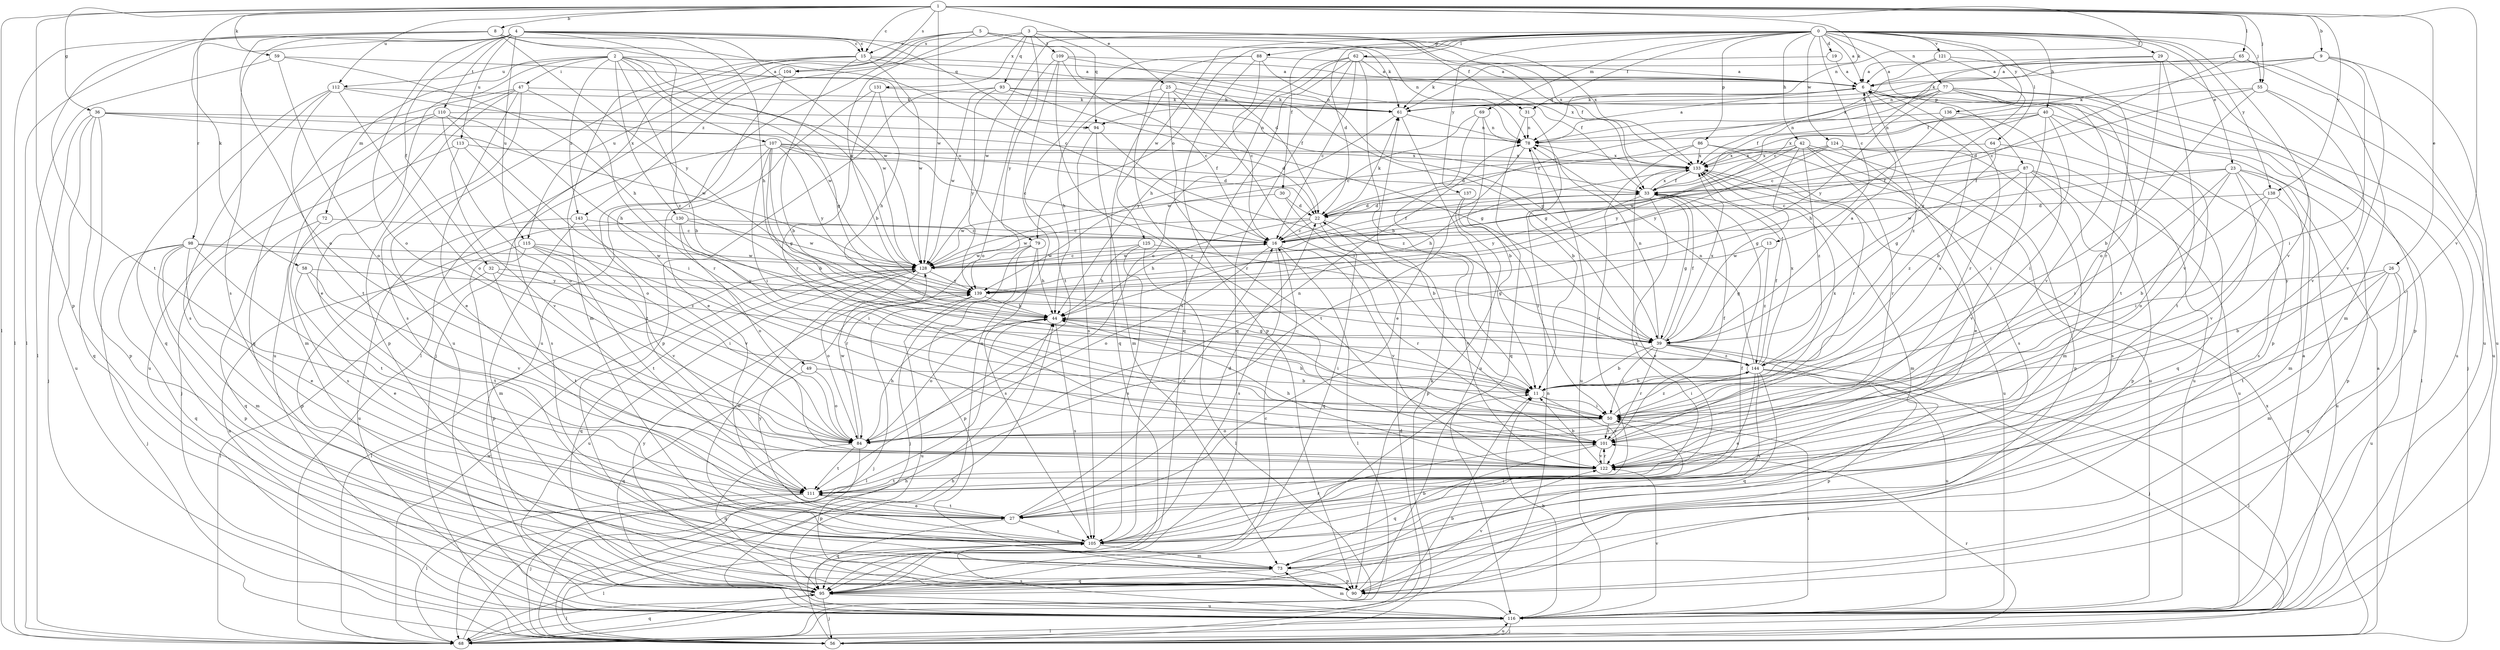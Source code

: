 strict digraph  {
0;
1;
2;
3;
4;
5;
6;
8;
9;
11;
13;
15;
16;
19;
22;
23;
25;
26;
27;
29;
30;
31;
32;
33;
36;
39;
40;
42;
44;
47;
49;
50;
55;
56;
58;
59;
61;
62;
64;
65;
68;
69;
72;
73;
77;
78;
79;
84;
86;
87;
88;
90;
93;
94;
95;
98;
101;
104;
105;
107;
109;
110;
111;
112;
113;
115;
116;
121;
122;
124;
125;
128;
130;
131;
133;
136;
137;
138;
139;
143;
144;
0 -> 6  [label=a];
0 -> 13  [label=c];
0 -> 19  [label=d];
0 -> 22  [label=d];
0 -> 23  [label=e];
0 -> 29  [label=f];
0 -> 30  [label=f];
0 -> 31  [label=f];
0 -> 40  [label=h];
0 -> 42  [label=h];
0 -> 55  [label=j];
0 -> 62  [label=l];
0 -> 64  [label=l];
0 -> 69  [label=m];
0 -> 77  [label=n];
0 -> 79  [label=o];
0 -> 86  [label=p];
0 -> 87  [label=p];
0 -> 88  [label=p];
0 -> 121  [label=v];
0 -> 122  [label=v];
0 -> 124  [label=w];
0 -> 125  [label=w];
0 -> 128  [label=w];
0 -> 136  [label=y];
0 -> 137  [label=y];
0 -> 138  [label=y];
1 -> 8  [label=b];
1 -> 9  [label=b];
1 -> 15  [label=c];
1 -> 25  [label=e];
1 -> 26  [label=e];
1 -> 36  [label=g];
1 -> 55  [label=j];
1 -> 58  [label=k];
1 -> 59  [label=k];
1 -> 61  [label=k];
1 -> 65  [label=l];
1 -> 68  [label=l];
1 -> 78  [label=n];
1 -> 90  [label=p];
1 -> 104  [label=s];
1 -> 112  [label=u];
1 -> 122  [label=v];
1 -> 128  [label=w];
1 -> 138  [label=y];
2 -> 6  [label=a];
2 -> 11  [label=b];
2 -> 27  [label=e];
2 -> 39  [label=g];
2 -> 47  [label=i];
2 -> 72  [label=m];
2 -> 79  [label=o];
2 -> 107  [label=t];
2 -> 112  [label=u];
2 -> 128  [label=w];
2 -> 130  [label=x];
2 -> 143  [label=z];
3 -> 31  [label=f];
3 -> 93  [label=q];
3 -> 94  [label=q];
3 -> 104  [label=s];
3 -> 109  [label=t];
3 -> 131  [label=x];
3 -> 133  [label=x];
3 -> 139  [label=y];
3 -> 143  [label=z];
4 -> 15  [label=c];
4 -> 32  [label=f];
4 -> 44  [label=h];
4 -> 61  [label=k];
4 -> 68  [label=l];
4 -> 84  [label=o];
4 -> 94  [label=q];
4 -> 98  [label=r];
4 -> 105  [label=s];
4 -> 110  [label=t];
4 -> 113  [label=u];
4 -> 115  [label=u];
4 -> 128  [label=w];
4 -> 144  [label=z];
5 -> 11  [label=b];
5 -> 15  [label=c];
5 -> 22  [label=d];
5 -> 33  [label=f];
5 -> 49  [label=i];
5 -> 78  [label=n];
5 -> 115  [label=u];
5 -> 133  [label=x];
6 -> 61  [label=k];
6 -> 90  [label=p];
6 -> 94  [label=q];
6 -> 101  [label=r];
6 -> 144  [label=z];
8 -> 15  [label=c];
8 -> 16  [label=c];
8 -> 68  [label=l];
8 -> 84  [label=o];
8 -> 111  [label=t];
8 -> 128  [label=w];
8 -> 139  [label=y];
9 -> 6  [label=a];
9 -> 33  [label=f];
9 -> 50  [label=i];
9 -> 61  [label=k];
9 -> 116  [label=u];
9 -> 122  [label=v];
11 -> 50  [label=i];
11 -> 122  [label=v];
13 -> 39  [label=g];
13 -> 128  [label=w];
13 -> 144  [label=z];
15 -> 6  [label=a];
15 -> 11  [label=b];
15 -> 56  [label=j];
15 -> 73  [label=m];
15 -> 78  [label=n];
15 -> 116  [label=u];
15 -> 128  [label=w];
16 -> 33  [label=f];
16 -> 68  [label=l];
16 -> 84  [label=o];
16 -> 101  [label=r];
16 -> 105  [label=s];
16 -> 122  [label=v];
16 -> 128  [label=w];
19 -> 6  [label=a];
19 -> 61  [label=k];
22 -> 16  [label=c];
22 -> 44  [label=h];
22 -> 61  [label=k];
22 -> 95  [label=q];
22 -> 122  [label=v];
22 -> 128  [label=w];
23 -> 33  [label=f];
23 -> 50  [label=i];
23 -> 73  [label=m];
23 -> 84  [label=o];
23 -> 90  [label=p];
23 -> 105  [label=s];
23 -> 122  [label=v];
23 -> 128  [label=w];
25 -> 39  [label=g];
25 -> 44  [label=h];
25 -> 50  [label=i];
25 -> 61  [label=k];
25 -> 95  [label=q];
25 -> 101  [label=r];
26 -> 11  [label=b];
26 -> 73  [label=m];
26 -> 95  [label=q];
26 -> 111  [label=t];
26 -> 116  [label=u];
26 -> 139  [label=y];
27 -> 16  [label=c];
27 -> 22  [label=d];
27 -> 95  [label=q];
27 -> 105  [label=s];
27 -> 111  [label=t];
27 -> 133  [label=x];
29 -> 6  [label=a];
29 -> 16  [label=c];
29 -> 84  [label=o];
29 -> 90  [label=p];
29 -> 122  [label=v];
30 -> 11  [label=b];
30 -> 22  [label=d];
30 -> 128  [label=w];
31 -> 11  [label=b];
31 -> 78  [label=n];
31 -> 95  [label=q];
32 -> 50  [label=i];
32 -> 68  [label=l];
32 -> 111  [label=t];
32 -> 139  [label=y];
33 -> 22  [label=d];
33 -> 27  [label=e];
33 -> 39  [label=g];
33 -> 133  [label=x];
33 -> 139  [label=y];
36 -> 22  [label=d];
36 -> 56  [label=j];
36 -> 78  [label=n];
36 -> 90  [label=p];
36 -> 95  [label=q];
36 -> 116  [label=u];
36 -> 128  [label=w];
39 -> 6  [label=a];
39 -> 11  [label=b];
39 -> 33  [label=f];
39 -> 50  [label=i];
39 -> 56  [label=j];
39 -> 78  [label=n];
39 -> 101  [label=r];
39 -> 116  [label=u];
39 -> 133  [label=x];
39 -> 144  [label=z];
40 -> 11  [label=b];
40 -> 16  [label=c];
40 -> 50  [label=i];
40 -> 68  [label=l];
40 -> 78  [label=n];
40 -> 111  [label=t];
40 -> 133  [label=x];
42 -> 27  [label=e];
42 -> 39  [label=g];
42 -> 90  [label=p];
42 -> 101  [label=r];
42 -> 128  [label=w];
42 -> 133  [label=x];
42 -> 139  [label=y];
42 -> 144  [label=z];
44 -> 39  [label=g];
44 -> 50  [label=i];
44 -> 68  [label=l];
44 -> 84  [label=o];
44 -> 105  [label=s];
47 -> 27  [label=e];
47 -> 61  [label=k];
47 -> 90  [label=p];
47 -> 95  [label=q];
47 -> 101  [label=r];
47 -> 105  [label=s];
47 -> 116  [label=u];
49 -> 11  [label=b];
49 -> 84  [label=o];
49 -> 95  [label=q];
50 -> 44  [label=h];
50 -> 84  [label=o];
50 -> 101  [label=r];
50 -> 133  [label=x];
50 -> 144  [label=z];
55 -> 11  [label=b];
55 -> 22  [label=d];
55 -> 61  [label=k];
55 -> 116  [label=u];
55 -> 122  [label=v];
56 -> 6  [label=a];
56 -> 22  [label=d];
56 -> 44  [label=h];
56 -> 61  [label=k];
56 -> 101  [label=r];
56 -> 105  [label=s];
56 -> 116  [label=u];
56 -> 133  [label=x];
58 -> 27  [label=e];
58 -> 111  [label=t];
58 -> 122  [label=v];
58 -> 139  [label=y];
59 -> 6  [label=a];
59 -> 44  [label=h];
59 -> 68  [label=l];
59 -> 84  [label=o];
61 -> 78  [label=n];
61 -> 116  [label=u];
61 -> 139  [label=y];
62 -> 6  [label=a];
62 -> 11  [label=b];
62 -> 16  [label=c];
62 -> 44  [label=h];
62 -> 84  [label=o];
62 -> 95  [label=q];
62 -> 105  [label=s];
62 -> 133  [label=x];
64 -> 39  [label=g];
64 -> 95  [label=q];
64 -> 133  [label=x];
65 -> 6  [label=a];
65 -> 16  [label=c];
65 -> 73  [label=m];
65 -> 78  [label=n];
65 -> 116  [label=u];
68 -> 11  [label=b];
68 -> 44  [label=h];
68 -> 78  [label=n];
68 -> 95  [label=q];
68 -> 128  [label=w];
69 -> 11  [label=b];
69 -> 16  [label=c];
69 -> 27  [label=e];
69 -> 78  [label=n];
72 -> 16  [label=c];
72 -> 95  [label=q];
72 -> 105  [label=s];
73 -> 90  [label=p];
73 -> 95  [label=q];
77 -> 16  [label=c];
77 -> 33  [label=f];
77 -> 56  [label=j];
77 -> 61  [label=k];
77 -> 111  [label=t];
77 -> 116  [label=u];
77 -> 122  [label=v];
77 -> 139  [label=y];
78 -> 6  [label=a];
78 -> 111  [label=t];
78 -> 116  [label=u];
78 -> 133  [label=x];
79 -> 44  [label=h];
79 -> 56  [label=j];
79 -> 90  [label=p];
79 -> 105  [label=s];
79 -> 128  [label=w];
84 -> 6  [label=a];
84 -> 44  [label=h];
84 -> 78  [label=n];
84 -> 90  [label=p];
84 -> 95  [label=q];
84 -> 111  [label=t];
84 -> 128  [label=w];
86 -> 22  [label=d];
86 -> 101  [label=r];
86 -> 111  [label=t];
86 -> 116  [label=u];
86 -> 133  [label=x];
87 -> 16  [label=c];
87 -> 33  [label=f];
87 -> 90  [label=p];
87 -> 105  [label=s];
87 -> 116  [label=u];
87 -> 122  [label=v];
87 -> 144  [label=z];
88 -> 6  [label=a];
88 -> 16  [label=c];
88 -> 33  [label=f];
88 -> 90  [label=p];
88 -> 95  [label=q];
88 -> 111  [label=t];
90 -> 11  [label=b];
90 -> 122  [label=v];
93 -> 33  [label=f];
93 -> 39  [label=g];
93 -> 61  [label=k];
93 -> 90  [label=p];
93 -> 128  [label=w];
93 -> 139  [label=y];
94 -> 73  [label=m];
94 -> 105  [label=s];
94 -> 144  [label=z];
95 -> 16  [label=c];
95 -> 56  [label=j];
95 -> 68  [label=l];
95 -> 116  [label=u];
95 -> 139  [label=y];
98 -> 27  [label=e];
98 -> 56  [label=j];
98 -> 73  [label=m];
98 -> 90  [label=p];
98 -> 95  [label=q];
98 -> 111  [label=t];
98 -> 128  [label=w];
98 -> 144  [label=z];
101 -> 33  [label=f];
101 -> 95  [label=q];
101 -> 122  [label=v];
104 -> 68  [label=l];
104 -> 116  [label=u];
105 -> 33  [label=f];
105 -> 50  [label=i];
105 -> 68  [label=l];
105 -> 73  [label=m];
105 -> 101  [label=r];
105 -> 128  [label=w];
105 -> 139  [label=y];
107 -> 11  [label=b];
107 -> 16  [label=c];
107 -> 22  [label=d];
107 -> 33  [label=f];
107 -> 39  [label=g];
107 -> 50  [label=i];
107 -> 105  [label=s];
107 -> 111  [label=t];
107 -> 133  [label=x];
107 -> 139  [label=y];
109 -> 6  [label=a];
109 -> 16  [label=c];
109 -> 39  [label=g];
109 -> 84  [label=o];
109 -> 101  [label=r];
109 -> 116  [label=u];
110 -> 44  [label=h];
110 -> 50  [label=i];
110 -> 73  [label=m];
110 -> 78  [label=n];
110 -> 84  [label=o];
110 -> 116  [label=u];
111 -> 27  [label=e];
111 -> 56  [label=j];
111 -> 68  [label=l];
112 -> 61  [label=k];
112 -> 84  [label=o];
112 -> 95  [label=q];
112 -> 105  [label=s];
112 -> 111  [label=t];
112 -> 128  [label=w];
113 -> 56  [label=j];
113 -> 84  [label=o];
113 -> 122  [label=v];
113 -> 133  [label=x];
115 -> 90  [label=p];
115 -> 101  [label=r];
115 -> 111  [label=t];
115 -> 116  [label=u];
115 -> 122  [label=v];
115 -> 128  [label=w];
116 -> 6  [label=a];
116 -> 11  [label=b];
116 -> 50  [label=i];
116 -> 56  [label=j];
116 -> 68  [label=l];
116 -> 73  [label=m];
116 -> 105  [label=s];
116 -> 122  [label=v];
121 -> 6  [label=a];
121 -> 39  [label=g];
121 -> 101  [label=r];
121 -> 133  [label=x];
122 -> 11  [label=b];
122 -> 44  [label=h];
122 -> 101  [label=r];
122 -> 111  [label=t];
124 -> 73  [label=m];
124 -> 105  [label=s];
124 -> 116  [label=u];
124 -> 128  [label=w];
124 -> 133  [label=x];
124 -> 139  [label=y];
125 -> 39  [label=g];
125 -> 44  [label=h];
125 -> 68  [label=l];
125 -> 105  [label=s];
125 -> 128  [label=w];
128 -> 16  [label=c];
128 -> 68  [label=l];
128 -> 84  [label=o];
128 -> 95  [label=q];
128 -> 116  [label=u];
128 -> 139  [label=y];
130 -> 16  [label=c];
130 -> 50  [label=i];
130 -> 84  [label=o];
130 -> 90  [label=p];
130 -> 128  [label=w];
131 -> 27  [label=e];
131 -> 44  [label=h];
131 -> 61  [label=k];
131 -> 101  [label=r];
133 -> 33  [label=f];
133 -> 44  [label=h];
133 -> 73  [label=m];
133 -> 116  [label=u];
136 -> 44  [label=h];
136 -> 50  [label=i];
136 -> 78  [label=n];
137 -> 22  [label=d];
137 -> 50  [label=i];
137 -> 90  [label=p];
138 -> 11  [label=b];
138 -> 22  [label=d];
138 -> 50  [label=i];
138 -> 116  [label=u];
139 -> 44  [label=h];
139 -> 56  [label=j];
139 -> 116  [label=u];
143 -> 16  [label=c];
143 -> 73  [label=m];
143 -> 116  [label=u];
143 -> 122  [label=v];
144 -> 11  [label=b];
144 -> 27  [label=e];
144 -> 33  [label=f];
144 -> 50  [label=i];
144 -> 68  [label=l];
144 -> 78  [label=n];
144 -> 90  [label=p];
144 -> 95  [label=q];
144 -> 105  [label=s];
144 -> 133  [label=x];
}
